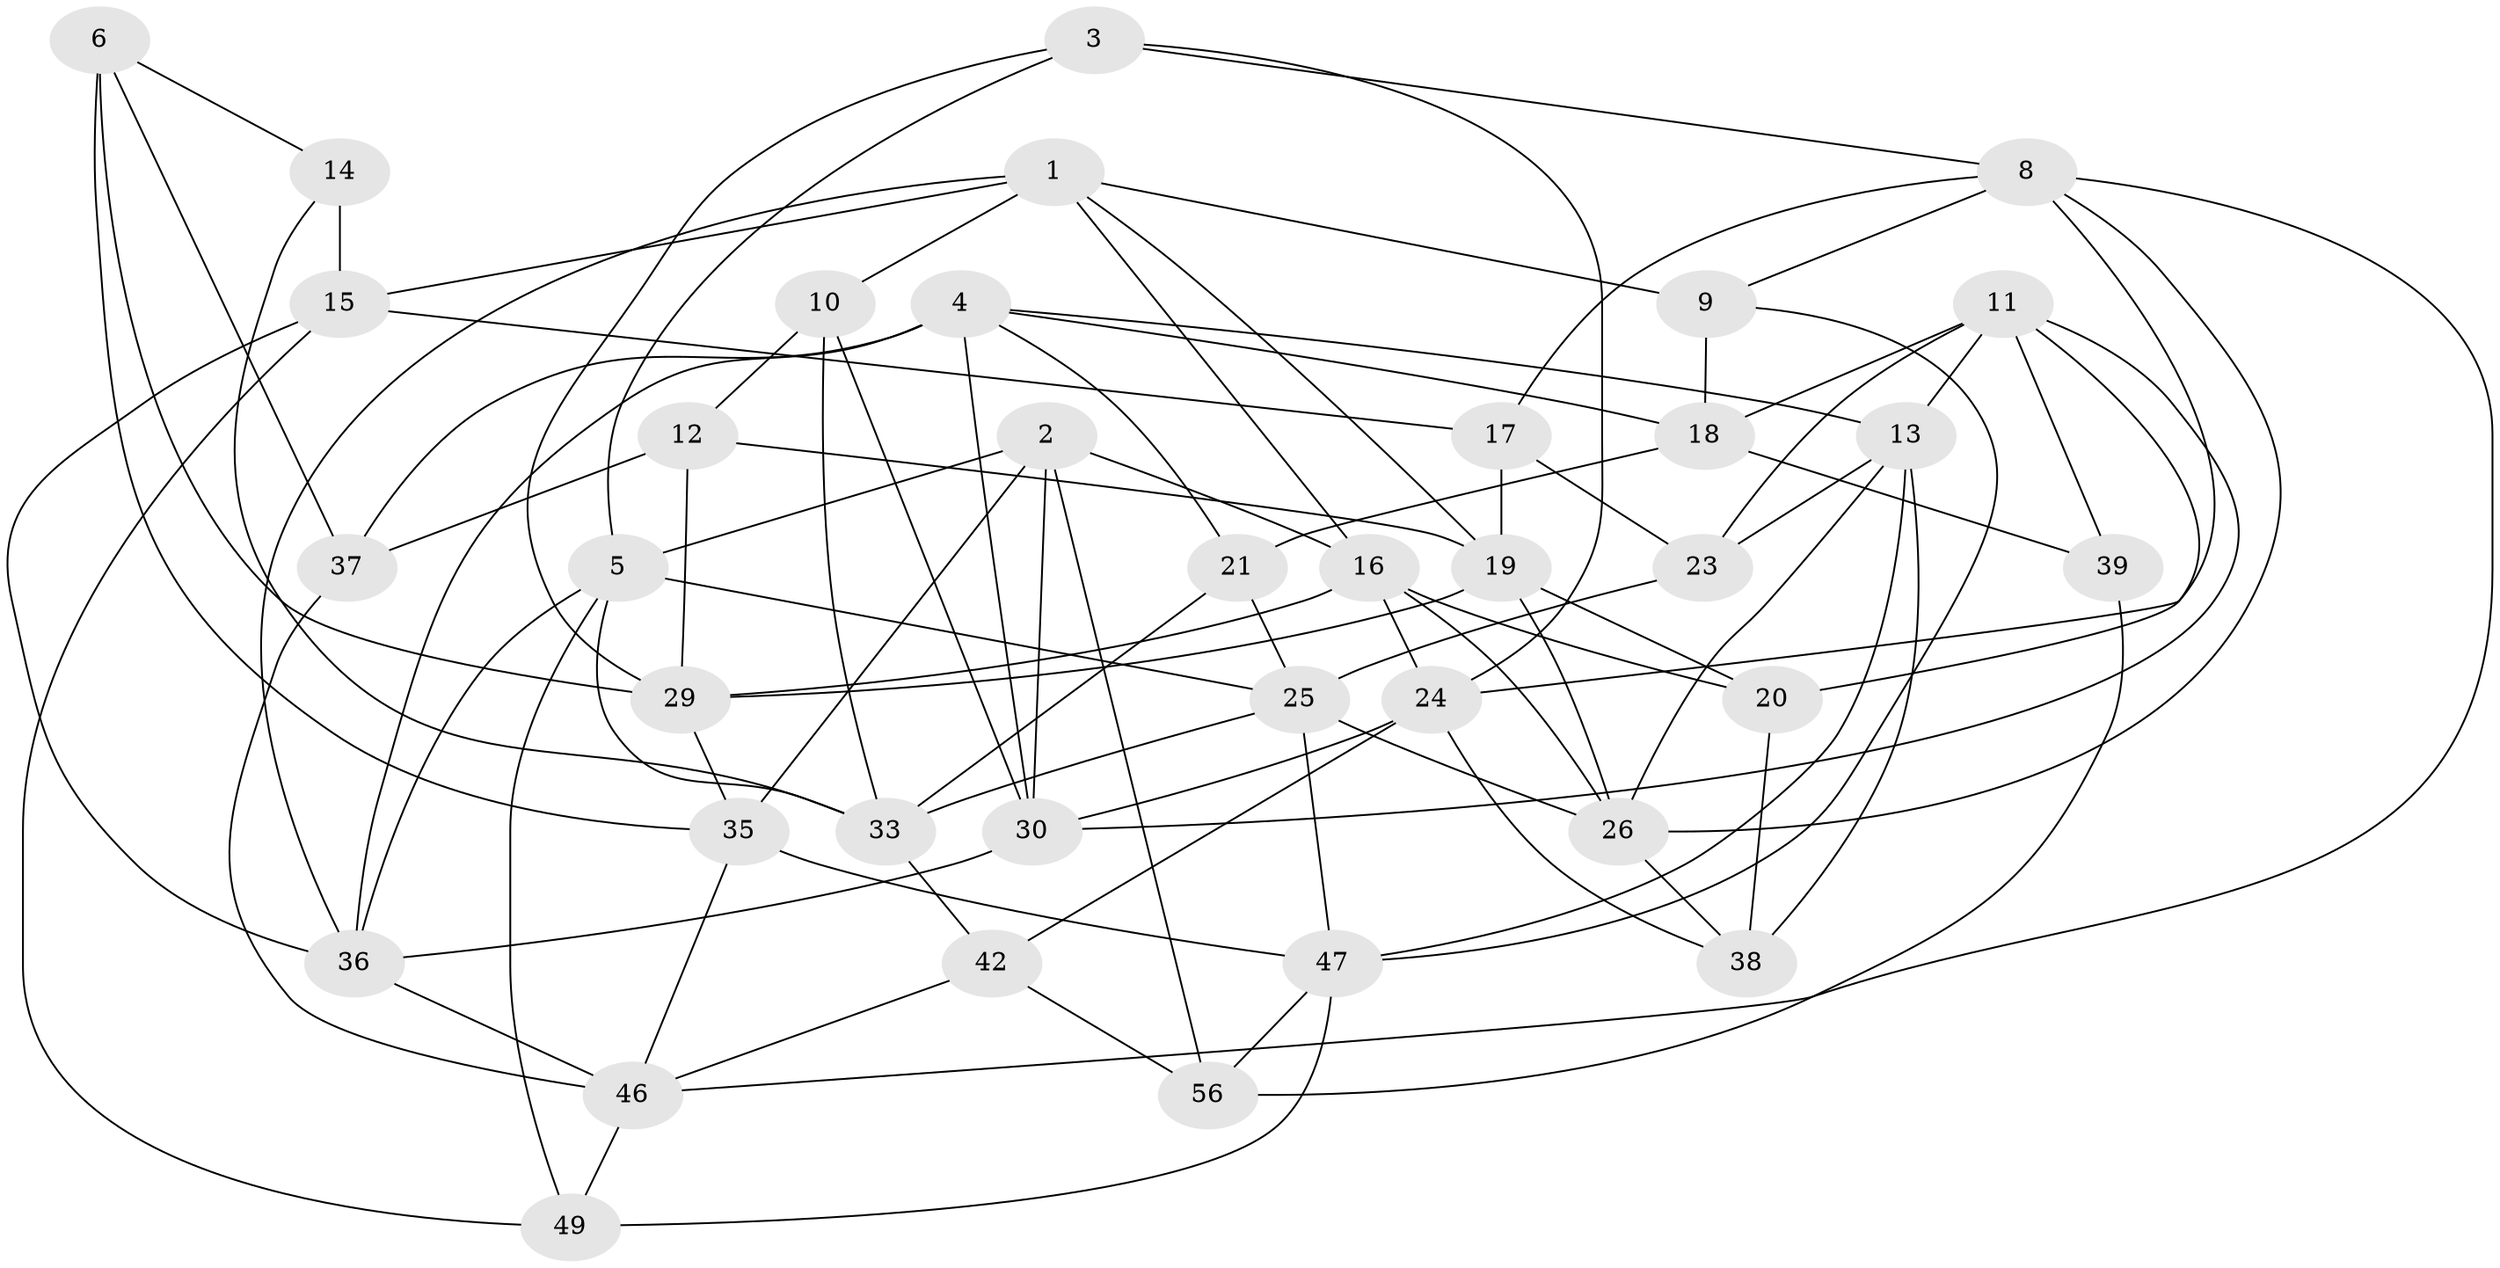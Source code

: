 // Generated by graph-tools (version 1.1) at 2025/52/02/27/25 19:52:34]
// undirected, 37 vertices, 92 edges
graph export_dot {
graph [start="1"]
  node [color=gray90,style=filled];
  1 [super="+55"];
  2 [super="+32"];
  3;
  4 [super="+57"];
  5 [super="+7"];
  6;
  8 [super="+34"];
  9;
  10;
  11 [super="+22"];
  12;
  13 [super="+58"];
  14;
  15 [super="+40"];
  16 [super="+51"];
  17;
  18 [super="+41"];
  19 [super="+27"];
  20;
  21;
  23;
  24 [super="+28"];
  25 [super="+43"];
  26 [super="+52"];
  29 [super="+31"];
  30 [super="+48"];
  33 [super="+44"];
  35 [super="+45"];
  36 [super="+53"];
  37;
  38;
  39;
  42;
  46 [super="+50"];
  47 [super="+54"];
  49;
  56;
  1 -- 19;
  1 -- 15;
  1 -- 16;
  1 -- 10;
  1 -- 9;
  1 -- 36;
  2 -- 56;
  2 -- 16;
  2 -- 5;
  2 -- 35 [weight=2];
  2 -- 30;
  3 -- 5;
  3 -- 24;
  3 -- 29;
  3 -- 8;
  4 -- 36;
  4 -- 13;
  4 -- 18;
  4 -- 37;
  4 -- 21;
  4 -- 30;
  5 -- 49;
  5 -- 36;
  5 -- 25;
  5 -- 33;
  6 -- 37;
  6 -- 29;
  6 -- 35;
  6 -- 14;
  8 -- 26;
  8 -- 17;
  8 -- 46;
  8 -- 9;
  8 -- 24;
  9 -- 47;
  9 -- 18;
  10 -- 12;
  10 -- 30;
  10 -- 33;
  11 -- 30;
  11 -- 39;
  11 -- 23;
  11 -- 18;
  11 -- 20;
  11 -- 13;
  12 -- 19;
  12 -- 37;
  12 -- 29;
  13 -- 38;
  13 -- 26;
  13 -- 47;
  13 -- 23;
  14 -- 15 [weight=2];
  14 -- 33;
  15 -- 36;
  15 -- 17;
  15 -- 49;
  16 -- 29;
  16 -- 24;
  16 -- 26;
  16 -- 20;
  17 -- 23;
  17 -- 19;
  18 -- 39 [weight=2];
  18 -- 21;
  19 -- 29;
  19 -- 26;
  19 -- 20;
  20 -- 38;
  21 -- 33;
  21 -- 25;
  23 -- 25;
  24 -- 42;
  24 -- 38;
  24 -- 30;
  25 -- 33;
  25 -- 26;
  25 -- 47;
  26 -- 38;
  29 -- 35;
  30 -- 36;
  33 -- 42;
  35 -- 46;
  35 -- 47;
  36 -- 46;
  37 -- 46;
  39 -- 56;
  42 -- 56;
  42 -- 46;
  46 -- 49;
  47 -- 56;
  47 -- 49;
}

